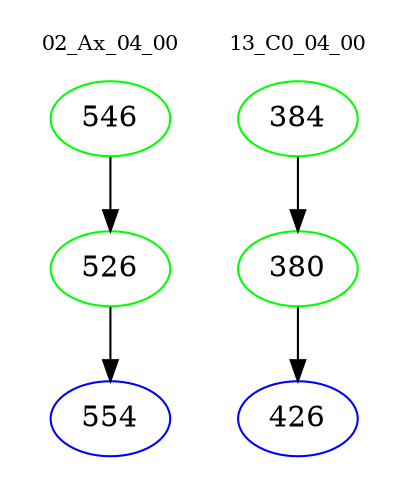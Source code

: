 digraph{
subgraph cluster_0 {
color = white
label = "02_Ax_04_00";
fontsize=10;
T0_546 [label="546", color="green"]
T0_546 -> T0_526 [color="black"]
T0_526 [label="526", color="green"]
T0_526 -> T0_554 [color="black"]
T0_554 [label="554", color="blue"]
}
subgraph cluster_1 {
color = white
label = "13_C0_04_00";
fontsize=10;
T1_384 [label="384", color="green"]
T1_384 -> T1_380 [color="black"]
T1_380 [label="380", color="green"]
T1_380 -> T1_426 [color="black"]
T1_426 [label="426", color="blue"]
}
}
